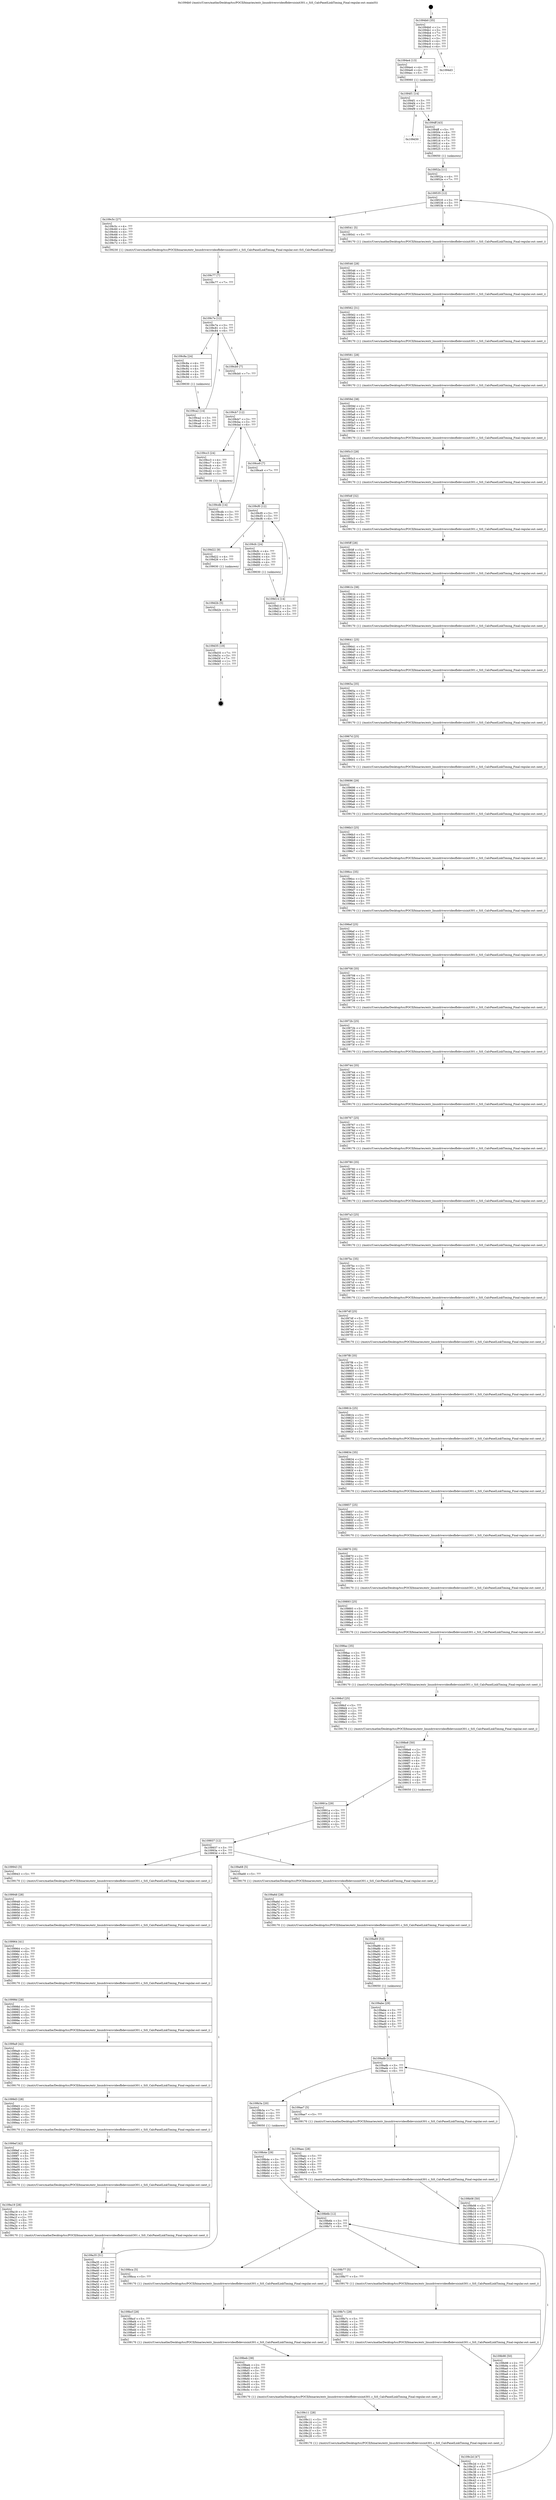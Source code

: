 digraph "0x1094b0" {
  label = "0x1094b0 (/mnt/c/Users/mathe/Desktop/tcc/POCII/binaries/extr_linuxdriversvideofbdevsisinit301.c_SiS_CalcPanelLinkTiming_Final-regular.out::main(0))"
  labelloc = "t"
  node[shape=record]

  Entry [label="",width=0.3,height=0.3,shape=circle,fillcolor=black,style=filled]
  "0x1094b0" [label="{
     0x1094b0 [35]\l
     | [instrs]\l
     &nbsp;&nbsp;0x1094b0 \<+1\>: ???\l
     &nbsp;&nbsp;0x1094b1 \<+3\>: ???\l
     &nbsp;&nbsp;0x1094b4 \<+7\>: ???\l
     &nbsp;&nbsp;0x1094bb \<+7\>: ???\l
     &nbsp;&nbsp;0x1094c2 \<+3\>: ???\l
     &nbsp;&nbsp;0x1094c5 \<+4\>: ???\l
     &nbsp;&nbsp;0x1094c9 \<+4\>: ???\l
     &nbsp;&nbsp;0x1094cd \<+6\>: ???\l
  }"]
  "0x1094e4" [label="{
     0x1094e4 [13]\l
     | [instrs]\l
     &nbsp;&nbsp;0x1094e4 \<+4\>: ???\l
     &nbsp;&nbsp;0x1094e8 \<+4\>: ???\l
     &nbsp;&nbsp;0x1094ec \<+5\>: ???\l
     | [calls]\l
     &nbsp;&nbsp;0x109060 \{1\} (unknown)\l
  }"]
  "0x1094d3" [label="{
     0x1094d3\l
  }", style=dashed]
  "0x1094f1" [label="{
     0x1094f1 [14]\l
     | [instrs]\l
     &nbsp;&nbsp;0x1094f1 \<+3\>: ???\l
     &nbsp;&nbsp;0x1094f4 \<+3\>: ???\l
     &nbsp;&nbsp;0x1094f7 \<+2\>: ???\l
     &nbsp;&nbsp;0x1094f9 \<+6\>: ???\l
  }"]
  "0x109d30" [label="{
     0x109d30\l
  }", style=dashed]
  "0x1094ff" [label="{
     0x1094ff [43]\l
     | [instrs]\l
     &nbsp;&nbsp;0x1094ff \<+5\>: ???\l
     &nbsp;&nbsp;0x109504 \<+6\>: ???\l
     &nbsp;&nbsp;0x10950a \<+6\>: ???\l
     &nbsp;&nbsp;0x109510 \<+6\>: ???\l
     &nbsp;&nbsp;0x109516 \<+7\>: ???\l
     &nbsp;&nbsp;0x10951d \<+4\>: ???\l
     &nbsp;&nbsp;0x109521 \<+4\>: ???\l
     &nbsp;&nbsp;0x109525 \<+5\>: ???\l
     | [calls]\l
     &nbsp;&nbsp;0x109050 \{1\} (unknown)\l
  }"]
  Exit [label="",width=0.3,height=0.3,shape=circle,fillcolor=black,style=filled,peripheries=2]
  "0x109535" [label="{
     0x109535 [12]\l
     | [instrs]\l
     &nbsp;&nbsp;0x109535 \<+3\>: ???\l
     &nbsp;&nbsp;0x109538 \<+3\>: ???\l
     &nbsp;&nbsp;0x10953b \<+6\>: ???\l
  }"]
  "0x109c5c" [label="{
     0x109c5c [27]\l
     | [instrs]\l
     &nbsp;&nbsp;0x109c5c \<+4\>: ???\l
     &nbsp;&nbsp;0x109c60 \<+4\>: ???\l
     &nbsp;&nbsp;0x109c64 \<+4\>: ???\l
     &nbsp;&nbsp;0x109c68 \<+3\>: ???\l
     &nbsp;&nbsp;0x109c6b \<+3\>: ???\l
     &nbsp;&nbsp;0x109c6e \<+4\>: ???\l
     &nbsp;&nbsp;0x109c72 \<+5\>: ???\l
     | [calls]\l
     &nbsp;&nbsp;0x109230 \{1\} (/mnt/c/Users/mathe/Desktop/tcc/POCII/binaries/extr_linuxdriversvideofbdevsisinit301.c_SiS_CalcPanelLinkTiming_Final-regular.out::SiS_CalcPanelLinkTiming)\l
  }"]
  "0x109541" [label="{
     0x109541 [5]\l
     | [instrs]\l
     &nbsp;&nbsp;0x109541 \<+5\>: ???\l
     | [calls]\l
     &nbsp;&nbsp;0x109170 \{1\} (/mnt/c/Users/mathe/Desktop/tcc/POCII/binaries/extr_linuxdriversvideofbdevsisinit301.c_SiS_CalcPanelLinkTiming_Final-regular.out::next_i)\l
  }"]
  "0x109546" [label="{
     0x109546 [28]\l
     | [instrs]\l
     &nbsp;&nbsp;0x109546 \<+5\>: ???\l
     &nbsp;&nbsp;0x10954b \<+1\>: ???\l
     &nbsp;&nbsp;0x10954c \<+2\>: ???\l
     &nbsp;&nbsp;0x10954e \<+6\>: ???\l
     &nbsp;&nbsp;0x109554 \<+3\>: ???\l
     &nbsp;&nbsp;0x109557 \<+6\>: ???\l
     &nbsp;&nbsp;0x10955d \<+5\>: ???\l
     | [calls]\l
     &nbsp;&nbsp;0x109170 \{1\} (/mnt/c/Users/mathe/Desktop/tcc/POCII/binaries/extr_linuxdriversvideofbdevsisinit301.c_SiS_CalcPanelLinkTiming_Final-regular.out::next_i)\l
  }"]
  "0x109562" [label="{
     0x109562 [31]\l
     | [instrs]\l
     &nbsp;&nbsp;0x109562 \<+6\>: ???\l
     &nbsp;&nbsp;0x109568 \<+3\>: ???\l
     &nbsp;&nbsp;0x10956b \<+4\>: ???\l
     &nbsp;&nbsp;0x10956f \<+4\>: ???\l
     &nbsp;&nbsp;0x109573 \<+4\>: ???\l
     &nbsp;&nbsp;0x109577 \<+3\>: ???\l
     &nbsp;&nbsp;0x10957a \<+2\>: ???\l
     &nbsp;&nbsp;0x10957c \<+5\>: ???\l
     | [calls]\l
     &nbsp;&nbsp;0x109170 \{1\} (/mnt/c/Users/mathe/Desktop/tcc/POCII/binaries/extr_linuxdriversvideofbdevsisinit301.c_SiS_CalcPanelLinkTiming_Final-regular.out::next_i)\l
  }"]
  "0x109581" [label="{
     0x109581 [28]\l
     | [instrs]\l
     &nbsp;&nbsp;0x109581 \<+5\>: ???\l
     &nbsp;&nbsp;0x109586 \<+1\>: ???\l
     &nbsp;&nbsp;0x109587 \<+2\>: ???\l
     &nbsp;&nbsp;0x109589 \<+6\>: ???\l
     &nbsp;&nbsp;0x10958f \<+3\>: ???\l
     &nbsp;&nbsp;0x109592 \<+6\>: ???\l
     &nbsp;&nbsp;0x109598 \<+5\>: ???\l
     | [calls]\l
     &nbsp;&nbsp;0x109170 \{1\} (/mnt/c/Users/mathe/Desktop/tcc/POCII/binaries/extr_linuxdriversvideofbdevsisinit301.c_SiS_CalcPanelLinkTiming_Final-regular.out::next_i)\l
  }"]
  "0x10959d" [label="{
     0x10959d [38]\l
     | [instrs]\l
     &nbsp;&nbsp;0x10959d \<+2\>: ???\l
     &nbsp;&nbsp;0x10959f \<+6\>: ???\l
     &nbsp;&nbsp;0x1095a5 \<+3\>: ???\l
     &nbsp;&nbsp;0x1095a8 \<+3\>: ???\l
     &nbsp;&nbsp;0x1095ab \<+4\>: ???\l
     &nbsp;&nbsp;0x1095af \<+4\>: ???\l
     &nbsp;&nbsp;0x1095b3 \<+4\>: ???\l
     &nbsp;&nbsp;0x1095b7 \<+3\>: ???\l
     &nbsp;&nbsp;0x1095ba \<+4\>: ???\l
     &nbsp;&nbsp;0x1095be \<+5\>: ???\l
     | [calls]\l
     &nbsp;&nbsp;0x109170 \{1\} (/mnt/c/Users/mathe/Desktop/tcc/POCII/binaries/extr_linuxdriversvideofbdevsisinit301.c_SiS_CalcPanelLinkTiming_Final-regular.out::next_i)\l
  }"]
  "0x1095c3" [label="{
     0x1095c3 [28]\l
     | [instrs]\l
     &nbsp;&nbsp;0x1095c3 \<+5\>: ???\l
     &nbsp;&nbsp;0x1095c8 \<+1\>: ???\l
     &nbsp;&nbsp;0x1095c9 \<+2\>: ???\l
     &nbsp;&nbsp;0x1095cb \<+6\>: ???\l
     &nbsp;&nbsp;0x1095d1 \<+3\>: ???\l
     &nbsp;&nbsp;0x1095d4 \<+6\>: ???\l
     &nbsp;&nbsp;0x1095da \<+5\>: ???\l
     | [calls]\l
     &nbsp;&nbsp;0x109170 \{1\} (/mnt/c/Users/mathe/Desktop/tcc/POCII/binaries/extr_linuxdriversvideofbdevsisinit301.c_SiS_CalcPanelLinkTiming_Final-regular.out::next_i)\l
  }"]
  "0x1095df" [label="{
     0x1095df [32]\l
     | [instrs]\l
     &nbsp;&nbsp;0x1095df \<+6\>: ???\l
     &nbsp;&nbsp;0x1095e5 \<+3\>: ???\l
     &nbsp;&nbsp;0x1095e8 \<+4\>: ???\l
     &nbsp;&nbsp;0x1095ec \<+4\>: ???\l
     &nbsp;&nbsp;0x1095f0 \<+4\>: ???\l
     &nbsp;&nbsp;0x1095f4 \<+3\>: ???\l
     &nbsp;&nbsp;0x1095f7 \<+3\>: ???\l
     &nbsp;&nbsp;0x1095fa \<+5\>: ???\l
     | [calls]\l
     &nbsp;&nbsp;0x109170 \{1\} (/mnt/c/Users/mathe/Desktop/tcc/POCII/binaries/extr_linuxdriversvideofbdevsisinit301.c_SiS_CalcPanelLinkTiming_Final-regular.out::next_i)\l
  }"]
  "0x1095ff" [label="{
     0x1095ff [28]\l
     | [instrs]\l
     &nbsp;&nbsp;0x1095ff \<+5\>: ???\l
     &nbsp;&nbsp;0x109604 \<+1\>: ???\l
     &nbsp;&nbsp;0x109605 \<+2\>: ???\l
     &nbsp;&nbsp;0x109607 \<+6\>: ???\l
     &nbsp;&nbsp;0x10960d \<+3\>: ???\l
     &nbsp;&nbsp;0x109610 \<+6\>: ???\l
     &nbsp;&nbsp;0x109616 \<+5\>: ???\l
     | [calls]\l
     &nbsp;&nbsp;0x109170 \{1\} (/mnt/c/Users/mathe/Desktop/tcc/POCII/binaries/extr_linuxdriversvideofbdevsisinit301.c_SiS_CalcPanelLinkTiming_Final-regular.out::next_i)\l
  }"]
  "0x10961b" [label="{
     0x10961b [38]\l
     | [instrs]\l
     &nbsp;&nbsp;0x10961b \<+2\>: ???\l
     &nbsp;&nbsp;0x10961d \<+6\>: ???\l
     &nbsp;&nbsp;0x109623 \<+3\>: ???\l
     &nbsp;&nbsp;0x109626 \<+3\>: ???\l
     &nbsp;&nbsp;0x109629 \<+4\>: ???\l
     &nbsp;&nbsp;0x10962d \<+4\>: ???\l
     &nbsp;&nbsp;0x109631 \<+4\>: ???\l
     &nbsp;&nbsp;0x109635 \<+3\>: ???\l
     &nbsp;&nbsp;0x109638 \<+4\>: ???\l
     &nbsp;&nbsp;0x10963c \<+5\>: ???\l
     | [calls]\l
     &nbsp;&nbsp;0x109170 \{1\} (/mnt/c/Users/mathe/Desktop/tcc/POCII/binaries/extr_linuxdriversvideofbdevsisinit301.c_SiS_CalcPanelLinkTiming_Final-regular.out::next_i)\l
  }"]
  "0x109641" [label="{
     0x109641 [25]\l
     | [instrs]\l
     &nbsp;&nbsp;0x109641 \<+5\>: ???\l
     &nbsp;&nbsp;0x109646 \<+1\>: ???\l
     &nbsp;&nbsp;0x109647 \<+2\>: ???\l
     &nbsp;&nbsp;0x109649 \<+6\>: ???\l
     &nbsp;&nbsp;0x10964f \<+3\>: ???\l
     &nbsp;&nbsp;0x109652 \<+3\>: ???\l
     &nbsp;&nbsp;0x109655 \<+5\>: ???\l
     | [calls]\l
     &nbsp;&nbsp;0x109170 \{1\} (/mnt/c/Users/mathe/Desktop/tcc/POCII/binaries/extr_linuxdriversvideofbdevsisinit301.c_SiS_CalcPanelLinkTiming_Final-regular.out::next_i)\l
  }"]
  "0x10965a" [label="{
     0x10965a [35]\l
     | [instrs]\l
     &nbsp;&nbsp;0x10965a \<+2\>: ???\l
     &nbsp;&nbsp;0x10965c \<+3\>: ???\l
     &nbsp;&nbsp;0x10965f \<+3\>: ???\l
     &nbsp;&nbsp;0x109662 \<+3\>: ???\l
     &nbsp;&nbsp;0x109665 \<+4\>: ???\l
     &nbsp;&nbsp;0x109669 \<+4\>: ???\l
     &nbsp;&nbsp;0x10966d \<+4\>: ???\l
     &nbsp;&nbsp;0x109671 \<+3\>: ???\l
     &nbsp;&nbsp;0x109674 \<+4\>: ???\l
     &nbsp;&nbsp;0x109678 \<+5\>: ???\l
     | [calls]\l
     &nbsp;&nbsp;0x109170 \{1\} (/mnt/c/Users/mathe/Desktop/tcc/POCII/binaries/extr_linuxdriversvideofbdevsisinit301.c_SiS_CalcPanelLinkTiming_Final-regular.out::next_i)\l
  }"]
  "0x10967d" [label="{
     0x10967d [25]\l
     | [instrs]\l
     &nbsp;&nbsp;0x10967d \<+5\>: ???\l
     &nbsp;&nbsp;0x109682 \<+1\>: ???\l
     &nbsp;&nbsp;0x109683 \<+2\>: ???\l
     &nbsp;&nbsp;0x109685 \<+6\>: ???\l
     &nbsp;&nbsp;0x10968b \<+3\>: ???\l
     &nbsp;&nbsp;0x10968e \<+3\>: ???\l
     &nbsp;&nbsp;0x109691 \<+5\>: ???\l
     | [calls]\l
     &nbsp;&nbsp;0x109170 \{1\} (/mnt/c/Users/mathe/Desktop/tcc/POCII/binaries/extr_linuxdriversvideofbdevsisinit301.c_SiS_CalcPanelLinkTiming_Final-regular.out::next_i)\l
  }"]
  "0x109696" [label="{
     0x109696 [29]\l
     | [instrs]\l
     &nbsp;&nbsp;0x109696 \<+3\>: ???\l
     &nbsp;&nbsp;0x109699 \<+3\>: ???\l
     &nbsp;&nbsp;0x10969c \<+4\>: ???\l
     &nbsp;&nbsp;0x1096a0 \<+4\>: ???\l
     &nbsp;&nbsp;0x1096a4 \<+4\>: ???\l
     &nbsp;&nbsp;0x1096a8 \<+3\>: ???\l
     &nbsp;&nbsp;0x1096ab \<+3\>: ???\l
     &nbsp;&nbsp;0x1096ae \<+5\>: ???\l
     | [calls]\l
     &nbsp;&nbsp;0x109170 \{1\} (/mnt/c/Users/mathe/Desktop/tcc/POCII/binaries/extr_linuxdriversvideofbdevsisinit301.c_SiS_CalcPanelLinkTiming_Final-regular.out::next_i)\l
  }"]
  "0x1096b3" [label="{
     0x1096b3 [25]\l
     | [instrs]\l
     &nbsp;&nbsp;0x1096b3 \<+5\>: ???\l
     &nbsp;&nbsp;0x1096b8 \<+1\>: ???\l
     &nbsp;&nbsp;0x1096b9 \<+2\>: ???\l
     &nbsp;&nbsp;0x1096bb \<+6\>: ???\l
     &nbsp;&nbsp;0x1096c1 \<+3\>: ???\l
     &nbsp;&nbsp;0x1096c4 \<+3\>: ???\l
     &nbsp;&nbsp;0x1096c7 \<+5\>: ???\l
     | [calls]\l
     &nbsp;&nbsp;0x109170 \{1\} (/mnt/c/Users/mathe/Desktop/tcc/POCII/binaries/extr_linuxdriversvideofbdevsisinit301.c_SiS_CalcPanelLinkTiming_Final-regular.out::next_i)\l
  }"]
  "0x1096cc" [label="{
     0x1096cc [35]\l
     | [instrs]\l
     &nbsp;&nbsp;0x1096cc \<+2\>: ???\l
     &nbsp;&nbsp;0x1096ce \<+3\>: ???\l
     &nbsp;&nbsp;0x1096d1 \<+3\>: ???\l
     &nbsp;&nbsp;0x1096d4 \<+3\>: ???\l
     &nbsp;&nbsp;0x1096d7 \<+4\>: ???\l
     &nbsp;&nbsp;0x1096db \<+4\>: ???\l
     &nbsp;&nbsp;0x1096df \<+4\>: ???\l
     &nbsp;&nbsp;0x1096e3 \<+3\>: ???\l
     &nbsp;&nbsp;0x1096e6 \<+4\>: ???\l
     &nbsp;&nbsp;0x1096ea \<+5\>: ???\l
     | [calls]\l
     &nbsp;&nbsp;0x109170 \{1\} (/mnt/c/Users/mathe/Desktop/tcc/POCII/binaries/extr_linuxdriversvideofbdevsisinit301.c_SiS_CalcPanelLinkTiming_Final-regular.out::next_i)\l
  }"]
  "0x1096ef" [label="{
     0x1096ef [25]\l
     | [instrs]\l
     &nbsp;&nbsp;0x1096ef \<+5\>: ???\l
     &nbsp;&nbsp;0x1096f4 \<+1\>: ???\l
     &nbsp;&nbsp;0x1096f5 \<+2\>: ???\l
     &nbsp;&nbsp;0x1096f7 \<+6\>: ???\l
     &nbsp;&nbsp;0x1096fd \<+3\>: ???\l
     &nbsp;&nbsp;0x109700 \<+3\>: ???\l
     &nbsp;&nbsp;0x109703 \<+5\>: ???\l
     | [calls]\l
     &nbsp;&nbsp;0x109170 \{1\} (/mnt/c/Users/mathe/Desktop/tcc/POCII/binaries/extr_linuxdriversvideofbdevsisinit301.c_SiS_CalcPanelLinkTiming_Final-regular.out::next_i)\l
  }"]
  "0x109708" [label="{
     0x109708 [35]\l
     | [instrs]\l
     &nbsp;&nbsp;0x109708 \<+2\>: ???\l
     &nbsp;&nbsp;0x10970a \<+3\>: ???\l
     &nbsp;&nbsp;0x10970d \<+3\>: ???\l
     &nbsp;&nbsp;0x109710 \<+3\>: ???\l
     &nbsp;&nbsp;0x109713 \<+4\>: ???\l
     &nbsp;&nbsp;0x109717 \<+4\>: ???\l
     &nbsp;&nbsp;0x10971b \<+4\>: ???\l
     &nbsp;&nbsp;0x10971f \<+3\>: ???\l
     &nbsp;&nbsp;0x109722 \<+4\>: ???\l
     &nbsp;&nbsp;0x109726 \<+5\>: ???\l
     | [calls]\l
     &nbsp;&nbsp;0x109170 \{1\} (/mnt/c/Users/mathe/Desktop/tcc/POCII/binaries/extr_linuxdriversvideofbdevsisinit301.c_SiS_CalcPanelLinkTiming_Final-regular.out::next_i)\l
  }"]
  "0x10972b" [label="{
     0x10972b [25]\l
     | [instrs]\l
     &nbsp;&nbsp;0x10972b \<+5\>: ???\l
     &nbsp;&nbsp;0x109730 \<+1\>: ???\l
     &nbsp;&nbsp;0x109731 \<+2\>: ???\l
     &nbsp;&nbsp;0x109733 \<+6\>: ???\l
     &nbsp;&nbsp;0x109739 \<+3\>: ???\l
     &nbsp;&nbsp;0x10973c \<+3\>: ???\l
     &nbsp;&nbsp;0x10973f \<+5\>: ???\l
     | [calls]\l
     &nbsp;&nbsp;0x109170 \{1\} (/mnt/c/Users/mathe/Desktop/tcc/POCII/binaries/extr_linuxdriversvideofbdevsisinit301.c_SiS_CalcPanelLinkTiming_Final-regular.out::next_i)\l
  }"]
  "0x109744" [label="{
     0x109744 [35]\l
     | [instrs]\l
     &nbsp;&nbsp;0x109744 \<+2\>: ???\l
     &nbsp;&nbsp;0x109746 \<+3\>: ???\l
     &nbsp;&nbsp;0x109749 \<+3\>: ???\l
     &nbsp;&nbsp;0x10974c \<+3\>: ???\l
     &nbsp;&nbsp;0x10974f \<+4\>: ???\l
     &nbsp;&nbsp;0x109753 \<+4\>: ???\l
     &nbsp;&nbsp;0x109757 \<+4\>: ???\l
     &nbsp;&nbsp;0x10975b \<+3\>: ???\l
     &nbsp;&nbsp;0x10975e \<+4\>: ???\l
     &nbsp;&nbsp;0x109762 \<+5\>: ???\l
     | [calls]\l
     &nbsp;&nbsp;0x109170 \{1\} (/mnt/c/Users/mathe/Desktop/tcc/POCII/binaries/extr_linuxdriversvideofbdevsisinit301.c_SiS_CalcPanelLinkTiming_Final-regular.out::next_i)\l
  }"]
  "0x109767" [label="{
     0x109767 [25]\l
     | [instrs]\l
     &nbsp;&nbsp;0x109767 \<+5\>: ???\l
     &nbsp;&nbsp;0x10976c \<+1\>: ???\l
     &nbsp;&nbsp;0x10976d \<+2\>: ???\l
     &nbsp;&nbsp;0x10976f \<+6\>: ???\l
     &nbsp;&nbsp;0x109775 \<+3\>: ???\l
     &nbsp;&nbsp;0x109778 \<+3\>: ???\l
     &nbsp;&nbsp;0x10977b \<+5\>: ???\l
     | [calls]\l
     &nbsp;&nbsp;0x109170 \{1\} (/mnt/c/Users/mathe/Desktop/tcc/POCII/binaries/extr_linuxdriversvideofbdevsisinit301.c_SiS_CalcPanelLinkTiming_Final-regular.out::next_i)\l
  }"]
  "0x109780" [label="{
     0x109780 [35]\l
     | [instrs]\l
     &nbsp;&nbsp;0x109780 \<+2\>: ???\l
     &nbsp;&nbsp;0x109782 \<+3\>: ???\l
     &nbsp;&nbsp;0x109785 \<+3\>: ???\l
     &nbsp;&nbsp;0x109788 \<+3\>: ???\l
     &nbsp;&nbsp;0x10978b \<+4\>: ???\l
     &nbsp;&nbsp;0x10978f \<+4\>: ???\l
     &nbsp;&nbsp;0x109793 \<+4\>: ???\l
     &nbsp;&nbsp;0x109797 \<+3\>: ???\l
     &nbsp;&nbsp;0x10979a \<+4\>: ???\l
     &nbsp;&nbsp;0x10979e \<+5\>: ???\l
     | [calls]\l
     &nbsp;&nbsp;0x109170 \{1\} (/mnt/c/Users/mathe/Desktop/tcc/POCII/binaries/extr_linuxdriversvideofbdevsisinit301.c_SiS_CalcPanelLinkTiming_Final-regular.out::next_i)\l
  }"]
  "0x1097a3" [label="{
     0x1097a3 [25]\l
     | [instrs]\l
     &nbsp;&nbsp;0x1097a3 \<+5\>: ???\l
     &nbsp;&nbsp;0x1097a8 \<+1\>: ???\l
     &nbsp;&nbsp;0x1097a9 \<+2\>: ???\l
     &nbsp;&nbsp;0x1097ab \<+6\>: ???\l
     &nbsp;&nbsp;0x1097b1 \<+3\>: ???\l
     &nbsp;&nbsp;0x1097b4 \<+3\>: ???\l
     &nbsp;&nbsp;0x1097b7 \<+5\>: ???\l
     | [calls]\l
     &nbsp;&nbsp;0x109170 \{1\} (/mnt/c/Users/mathe/Desktop/tcc/POCII/binaries/extr_linuxdriversvideofbdevsisinit301.c_SiS_CalcPanelLinkTiming_Final-regular.out::next_i)\l
  }"]
  "0x1097bc" [label="{
     0x1097bc [35]\l
     | [instrs]\l
     &nbsp;&nbsp;0x1097bc \<+2\>: ???\l
     &nbsp;&nbsp;0x1097be \<+3\>: ???\l
     &nbsp;&nbsp;0x1097c1 \<+3\>: ???\l
     &nbsp;&nbsp;0x1097c4 \<+3\>: ???\l
     &nbsp;&nbsp;0x1097c7 \<+4\>: ???\l
     &nbsp;&nbsp;0x1097cb \<+4\>: ???\l
     &nbsp;&nbsp;0x1097cf \<+4\>: ???\l
     &nbsp;&nbsp;0x1097d3 \<+3\>: ???\l
     &nbsp;&nbsp;0x1097d6 \<+4\>: ???\l
     &nbsp;&nbsp;0x1097da \<+5\>: ???\l
     | [calls]\l
     &nbsp;&nbsp;0x109170 \{1\} (/mnt/c/Users/mathe/Desktop/tcc/POCII/binaries/extr_linuxdriversvideofbdevsisinit301.c_SiS_CalcPanelLinkTiming_Final-regular.out::next_i)\l
  }"]
  "0x1097df" [label="{
     0x1097df [25]\l
     | [instrs]\l
     &nbsp;&nbsp;0x1097df \<+5\>: ???\l
     &nbsp;&nbsp;0x1097e4 \<+1\>: ???\l
     &nbsp;&nbsp;0x1097e5 \<+2\>: ???\l
     &nbsp;&nbsp;0x1097e7 \<+6\>: ???\l
     &nbsp;&nbsp;0x1097ed \<+3\>: ???\l
     &nbsp;&nbsp;0x1097f0 \<+3\>: ???\l
     &nbsp;&nbsp;0x1097f3 \<+5\>: ???\l
     | [calls]\l
     &nbsp;&nbsp;0x109170 \{1\} (/mnt/c/Users/mathe/Desktop/tcc/POCII/binaries/extr_linuxdriversvideofbdevsisinit301.c_SiS_CalcPanelLinkTiming_Final-regular.out::next_i)\l
  }"]
  "0x1097f8" [label="{
     0x1097f8 [35]\l
     | [instrs]\l
     &nbsp;&nbsp;0x1097f8 \<+2\>: ???\l
     &nbsp;&nbsp;0x1097fa \<+3\>: ???\l
     &nbsp;&nbsp;0x1097fd \<+3\>: ???\l
     &nbsp;&nbsp;0x109800 \<+3\>: ???\l
     &nbsp;&nbsp;0x109803 \<+4\>: ???\l
     &nbsp;&nbsp;0x109807 \<+4\>: ???\l
     &nbsp;&nbsp;0x10980b \<+4\>: ???\l
     &nbsp;&nbsp;0x10980f \<+3\>: ???\l
     &nbsp;&nbsp;0x109812 \<+4\>: ???\l
     &nbsp;&nbsp;0x109816 \<+5\>: ???\l
     | [calls]\l
     &nbsp;&nbsp;0x109170 \{1\} (/mnt/c/Users/mathe/Desktop/tcc/POCII/binaries/extr_linuxdriversvideofbdevsisinit301.c_SiS_CalcPanelLinkTiming_Final-regular.out::next_i)\l
  }"]
  "0x10981b" [label="{
     0x10981b [25]\l
     | [instrs]\l
     &nbsp;&nbsp;0x10981b \<+5\>: ???\l
     &nbsp;&nbsp;0x109820 \<+1\>: ???\l
     &nbsp;&nbsp;0x109821 \<+2\>: ???\l
     &nbsp;&nbsp;0x109823 \<+6\>: ???\l
     &nbsp;&nbsp;0x109829 \<+3\>: ???\l
     &nbsp;&nbsp;0x10982c \<+3\>: ???\l
     &nbsp;&nbsp;0x10982f \<+5\>: ???\l
     | [calls]\l
     &nbsp;&nbsp;0x109170 \{1\} (/mnt/c/Users/mathe/Desktop/tcc/POCII/binaries/extr_linuxdriversvideofbdevsisinit301.c_SiS_CalcPanelLinkTiming_Final-regular.out::next_i)\l
  }"]
  "0x109834" [label="{
     0x109834 [35]\l
     | [instrs]\l
     &nbsp;&nbsp;0x109834 \<+2\>: ???\l
     &nbsp;&nbsp;0x109836 \<+3\>: ???\l
     &nbsp;&nbsp;0x109839 \<+3\>: ???\l
     &nbsp;&nbsp;0x10983c \<+3\>: ???\l
     &nbsp;&nbsp;0x10983f \<+4\>: ???\l
     &nbsp;&nbsp;0x109843 \<+4\>: ???\l
     &nbsp;&nbsp;0x109847 \<+4\>: ???\l
     &nbsp;&nbsp;0x10984b \<+3\>: ???\l
     &nbsp;&nbsp;0x10984e \<+4\>: ???\l
     &nbsp;&nbsp;0x109852 \<+5\>: ???\l
     | [calls]\l
     &nbsp;&nbsp;0x109170 \{1\} (/mnt/c/Users/mathe/Desktop/tcc/POCII/binaries/extr_linuxdriversvideofbdevsisinit301.c_SiS_CalcPanelLinkTiming_Final-regular.out::next_i)\l
  }"]
  "0x109857" [label="{
     0x109857 [25]\l
     | [instrs]\l
     &nbsp;&nbsp;0x109857 \<+5\>: ???\l
     &nbsp;&nbsp;0x10985c \<+1\>: ???\l
     &nbsp;&nbsp;0x10985d \<+2\>: ???\l
     &nbsp;&nbsp;0x10985f \<+6\>: ???\l
     &nbsp;&nbsp;0x109865 \<+3\>: ???\l
     &nbsp;&nbsp;0x109868 \<+3\>: ???\l
     &nbsp;&nbsp;0x10986b \<+5\>: ???\l
     | [calls]\l
     &nbsp;&nbsp;0x109170 \{1\} (/mnt/c/Users/mathe/Desktop/tcc/POCII/binaries/extr_linuxdriversvideofbdevsisinit301.c_SiS_CalcPanelLinkTiming_Final-regular.out::next_i)\l
  }"]
  "0x109870" [label="{
     0x109870 [35]\l
     | [instrs]\l
     &nbsp;&nbsp;0x109870 \<+2\>: ???\l
     &nbsp;&nbsp;0x109872 \<+3\>: ???\l
     &nbsp;&nbsp;0x109875 \<+3\>: ???\l
     &nbsp;&nbsp;0x109878 \<+3\>: ???\l
     &nbsp;&nbsp;0x10987b \<+4\>: ???\l
     &nbsp;&nbsp;0x10987f \<+4\>: ???\l
     &nbsp;&nbsp;0x109883 \<+4\>: ???\l
     &nbsp;&nbsp;0x109887 \<+3\>: ???\l
     &nbsp;&nbsp;0x10988a \<+4\>: ???\l
     &nbsp;&nbsp;0x10988e \<+5\>: ???\l
     | [calls]\l
     &nbsp;&nbsp;0x109170 \{1\} (/mnt/c/Users/mathe/Desktop/tcc/POCII/binaries/extr_linuxdriversvideofbdevsisinit301.c_SiS_CalcPanelLinkTiming_Final-regular.out::next_i)\l
  }"]
  "0x109893" [label="{
     0x109893 [25]\l
     | [instrs]\l
     &nbsp;&nbsp;0x109893 \<+5\>: ???\l
     &nbsp;&nbsp;0x109898 \<+1\>: ???\l
     &nbsp;&nbsp;0x109899 \<+2\>: ???\l
     &nbsp;&nbsp;0x10989b \<+6\>: ???\l
     &nbsp;&nbsp;0x1098a1 \<+3\>: ???\l
     &nbsp;&nbsp;0x1098a4 \<+3\>: ???\l
     &nbsp;&nbsp;0x1098a7 \<+5\>: ???\l
     | [calls]\l
     &nbsp;&nbsp;0x109170 \{1\} (/mnt/c/Users/mathe/Desktop/tcc/POCII/binaries/extr_linuxdriversvideofbdevsisinit301.c_SiS_CalcPanelLinkTiming_Final-regular.out::next_i)\l
  }"]
  "0x1098ac" [label="{
     0x1098ac [35]\l
     | [instrs]\l
     &nbsp;&nbsp;0x1098ac \<+2\>: ???\l
     &nbsp;&nbsp;0x1098ae \<+3\>: ???\l
     &nbsp;&nbsp;0x1098b1 \<+3\>: ???\l
     &nbsp;&nbsp;0x1098b4 \<+3\>: ???\l
     &nbsp;&nbsp;0x1098b7 \<+4\>: ???\l
     &nbsp;&nbsp;0x1098bb \<+4\>: ???\l
     &nbsp;&nbsp;0x1098bf \<+4\>: ???\l
     &nbsp;&nbsp;0x1098c3 \<+3\>: ???\l
     &nbsp;&nbsp;0x1098c6 \<+4\>: ???\l
     &nbsp;&nbsp;0x1098ca \<+5\>: ???\l
     | [calls]\l
     &nbsp;&nbsp;0x109170 \{1\} (/mnt/c/Users/mathe/Desktop/tcc/POCII/binaries/extr_linuxdriversvideofbdevsisinit301.c_SiS_CalcPanelLinkTiming_Final-regular.out::next_i)\l
  }"]
  "0x1098cf" [label="{
     0x1098cf [25]\l
     | [instrs]\l
     &nbsp;&nbsp;0x1098cf \<+5\>: ???\l
     &nbsp;&nbsp;0x1098d4 \<+1\>: ???\l
     &nbsp;&nbsp;0x1098d5 \<+2\>: ???\l
     &nbsp;&nbsp;0x1098d7 \<+6\>: ???\l
     &nbsp;&nbsp;0x1098dd \<+3\>: ???\l
     &nbsp;&nbsp;0x1098e0 \<+3\>: ???\l
     &nbsp;&nbsp;0x1098e3 \<+5\>: ???\l
     | [calls]\l
     &nbsp;&nbsp;0x109170 \{1\} (/mnt/c/Users/mathe/Desktop/tcc/POCII/binaries/extr_linuxdriversvideofbdevsisinit301.c_SiS_CalcPanelLinkTiming_Final-regular.out::next_i)\l
  }"]
  "0x1098e8" [label="{
     0x1098e8 [50]\l
     | [instrs]\l
     &nbsp;&nbsp;0x1098e8 \<+2\>: ???\l
     &nbsp;&nbsp;0x1098ea \<+3\>: ???\l
     &nbsp;&nbsp;0x1098ed \<+3\>: ???\l
     &nbsp;&nbsp;0x1098f0 \<+3\>: ???\l
     &nbsp;&nbsp;0x1098f3 \<+4\>: ???\l
     &nbsp;&nbsp;0x1098f7 \<+4\>: ???\l
     &nbsp;&nbsp;0x1098fb \<+4\>: ???\l
     &nbsp;&nbsp;0x1098ff \<+3\>: ???\l
     &nbsp;&nbsp;0x109902 \<+4\>: ???\l
     &nbsp;&nbsp;0x109906 \<+7\>: ???\l
     &nbsp;&nbsp;0x10990d \<+4\>: ???\l
     &nbsp;&nbsp;0x109911 \<+4\>: ???\l
     &nbsp;&nbsp;0x109915 \<+5\>: ???\l
     | [calls]\l
     &nbsp;&nbsp;0x109050 \{1\} (unknown)\l
  }"]
  "0x109937" [label="{
     0x109937 [12]\l
     | [instrs]\l
     &nbsp;&nbsp;0x109937 \<+3\>: ???\l
     &nbsp;&nbsp;0x10993a \<+3\>: ???\l
     &nbsp;&nbsp;0x10993d \<+6\>: ???\l
  }"]
  "0x109a68" [label="{
     0x109a68 [5]\l
     | [instrs]\l
     &nbsp;&nbsp;0x109a68 \<+5\>: ???\l
     | [calls]\l
     &nbsp;&nbsp;0x109170 \{1\} (/mnt/c/Users/mathe/Desktop/tcc/POCII/binaries/extr_linuxdriversvideofbdevsisinit301.c_SiS_CalcPanelLinkTiming_Final-regular.out::next_i)\l
  }"]
  "0x109943" [label="{
     0x109943 [5]\l
     | [instrs]\l
     &nbsp;&nbsp;0x109943 \<+5\>: ???\l
     | [calls]\l
     &nbsp;&nbsp;0x109170 \{1\} (/mnt/c/Users/mathe/Desktop/tcc/POCII/binaries/extr_linuxdriversvideofbdevsisinit301.c_SiS_CalcPanelLinkTiming_Final-regular.out::next_i)\l
  }"]
  "0x109948" [label="{
     0x109948 [28]\l
     | [instrs]\l
     &nbsp;&nbsp;0x109948 \<+5\>: ???\l
     &nbsp;&nbsp;0x10994d \<+1\>: ???\l
     &nbsp;&nbsp;0x10994e \<+2\>: ???\l
     &nbsp;&nbsp;0x109950 \<+6\>: ???\l
     &nbsp;&nbsp;0x109956 \<+3\>: ???\l
     &nbsp;&nbsp;0x109959 \<+6\>: ???\l
     &nbsp;&nbsp;0x10995f \<+5\>: ???\l
     | [calls]\l
     &nbsp;&nbsp;0x109170 \{1\} (/mnt/c/Users/mathe/Desktop/tcc/POCII/binaries/extr_linuxdriversvideofbdevsisinit301.c_SiS_CalcPanelLinkTiming_Final-regular.out::next_i)\l
  }"]
  "0x109964" [label="{
     0x109964 [41]\l
     | [instrs]\l
     &nbsp;&nbsp;0x109964 \<+2\>: ???\l
     &nbsp;&nbsp;0x109966 \<+6\>: ???\l
     &nbsp;&nbsp;0x10996c \<+3\>: ???\l
     &nbsp;&nbsp;0x10996f \<+3\>: ???\l
     &nbsp;&nbsp;0x109972 \<+4\>: ???\l
     &nbsp;&nbsp;0x109976 \<+4\>: ???\l
     &nbsp;&nbsp;0x10997a \<+4\>: ???\l
     &nbsp;&nbsp;0x10997e \<+3\>: ???\l
     &nbsp;&nbsp;0x109981 \<+4\>: ???\l
     &nbsp;&nbsp;0x109985 \<+3\>: ???\l
     &nbsp;&nbsp;0x109988 \<+5\>: ???\l
     | [calls]\l
     &nbsp;&nbsp;0x109170 \{1\} (/mnt/c/Users/mathe/Desktop/tcc/POCII/binaries/extr_linuxdriversvideofbdevsisinit301.c_SiS_CalcPanelLinkTiming_Final-regular.out::next_i)\l
  }"]
  "0x10998d" [label="{
     0x10998d [28]\l
     | [instrs]\l
     &nbsp;&nbsp;0x10998d \<+5\>: ???\l
     &nbsp;&nbsp;0x109992 \<+1\>: ???\l
     &nbsp;&nbsp;0x109993 \<+2\>: ???\l
     &nbsp;&nbsp;0x109995 \<+6\>: ???\l
     &nbsp;&nbsp;0x10999b \<+3\>: ???\l
     &nbsp;&nbsp;0x10999e \<+6\>: ???\l
     &nbsp;&nbsp;0x1099a4 \<+5\>: ???\l
     | [calls]\l
     &nbsp;&nbsp;0x109170 \{1\} (/mnt/c/Users/mathe/Desktop/tcc/POCII/binaries/extr_linuxdriversvideofbdevsisinit301.c_SiS_CalcPanelLinkTiming_Final-regular.out::next_i)\l
  }"]
  "0x1099a9" [label="{
     0x1099a9 [42]\l
     | [instrs]\l
     &nbsp;&nbsp;0x1099a9 \<+2\>: ???\l
     &nbsp;&nbsp;0x1099ab \<+6\>: ???\l
     &nbsp;&nbsp;0x1099b1 \<+3\>: ???\l
     &nbsp;&nbsp;0x1099b4 \<+3\>: ???\l
     &nbsp;&nbsp;0x1099b7 \<+4\>: ???\l
     &nbsp;&nbsp;0x1099bb \<+4\>: ???\l
     &nbsp;&nbsp;0x1099bf \<+4\>: ???\l
     &nbsp;&nbsp;0x1099c3 \<+3\>: ???\l
     &nbsp;&nbsp;0x1099c6 \<+4\>: ???\l
     &nbsp;&nbsp;0x1099ca \<+4\>: ???\l
     &nbsp;&nbsp;0x1099ce \<+5\>: ???\l
     | [calls]\l
     &nbsp;&nbsp;0x109170 \{1\} (/mnt/c/Users/mathe/Desktop/tcc/POCII/binaries/extr_linuxdriversvideofbdevsisinit301.c_SiS_CalcPanelLinkTiming_Final-regular.out::next_i)\l
  }"]
  "0x1099d3" [label="{
     0x1099d3 [28]\l
     | [instrs]\l
     &nbsp;&nbsp;0x1099d3 \<+5\>: ???\l
     &nbsp;&nbsp;0x1099d8 \<+1\>: ???\l
     &nbsp;&nbsp;0x1099d9 \<+2\>: ???\l
     &nbsp;&nbsp;0x1099db \<+6\>: ???\l
     &nbsp;&nbsp;0x1099e1 \<+3\>: ???\l
     &nbsp;&nbsp;0x1099e4 \<+6\>: ???\l
     &nbsp;&nbsp;0x1099ea \<+5\>: ???\l
     | [calls]\l
     &nbsp;&nbsp;0x109170 \{1\} (/mnt/c/Users/mathe/Desktop/tcc/POCII/binaries/extr_linuxdriversvideofbdevsisinit301.c_SiS_CalcPanelLinkTiming_Final-regular.out::next_i)\l
  }"]
  "0x1099ef" [label="{
     0x1099ef [42]\l
     | [instrs]\l
     &nbsp;&nbsp;0x1099ef \<+2\>: ???\l
     &nbsp;&nbsp;0x1099f1 \<+6\>: ???\l
     &nbsp;&nbsp;0x1099f7 \<+3\>: ???\l
     &nbsp;&nbsp;0x1099fa \<+3\>: ???\l
     &nbsp;&nbsp;0x1099fd \<+4\>: ???\l
     &nbsp;&nbsp;0x109a01 \<+4\>: ???\l
     &nbsp;&nbsp;0x109a05 \<+4\>: ???\l
     &nbsp;&nbsp;0x109a09 \<+3\>: ???\l
     &nbsp;&nbsp;0x109a0c \<+4\>: ???\l
     &nbsp;&nbsp;0x109a10 \<+4\>: ???\l
     &nbsp;&nbsp;0x109a14 \<+5\>: ???\l
     | [calls]\l
     &nbsp;&nbsp;0x109170 \{1\} (/mnt/c/Users/mathe/Desktop/tcc/POCII/binaries/extr_linuxdriversvideofbdevsisinit301.c_SiS_CalcPanelLinkTiming_Final-regular.out::next_i)\l
  }"]
  "0x109a19" [label="{
     0x109a19 [28]\l
     | [instrs]\l
     &nbsp;&nbsp;0x109a19 \<+5\>: ???\l
     &nbsp;&nbsp;0x109a1e \<+1\>: ???\l
     &nbsp;&nbsp;0x109a1f \<+2\>: ???\l
     &nbsp;&nbsp;0x109a21 \<+6\>: ???\l
     &nbsp;&nbsp;0x109a27 \<+3\>: ???\l
     &nbsp;&nbsp;0x109a2a \<+6\>: ???\l
     &nbsp;&nbsp;0x109a30 \<+5\>: ???\l
     | [calls]\l
     &nbsp;&nbsp;0x109170 \{1\} (/mnt/c/Users/mathe/Desktop/tcc/POCII/binaries/extr_linuxdriversvideofbdevsisinit301.c_SiS_CalcPanelLinkTiming_Final-regular.out::next_i)\l
  }"]
  "0x109a35" [label="{
     0x109a35 [51]\l
     | [instrs]\l
     &nbsp;&nbsp;0x109a35 \<+2\>: ???\l
     &nbsp;&nbsp;0x109a37 \<+6\>: ???\l
     &nbsp;&nbsp;0x109a3d \<+3\>: ???\l
     &nbsp;&nbsp;0x109a40 \<+3\>: ???\l
     &nbsp;&nbsp;0x109a43 \<+4\>: ???\l
     &nbsp;&nbsp;0x109a47 \<+4\>: ???\l
     &nbsp;&nbsp;0x109a4b \<+4\>: ???\l
     &nbsp;&nbsp;0x109a4f \<+3\>: ???\l
     &nbsp;&nbsp;0x109a52 \<+4\>: ???\l
     &nbsp;&nbsp;0x109a56 \<+4\>: ???\l
     &nbsp;&nbsp;0x109a5a \<+3\>: ???\l
     &nbsp;&nbsp;0x109a5d \<+3\>: ???\l
     &nbsp;&nbsp;0x109a60 \<+3\>: ???\l
     &nbsp;&nbsp;0x109a63 \<+5\>: ???\l
  }"]
  "0x10991a" [label="{
     0x10991a [29]\l
     | [instrs]\l
     &nbsp;&nbsp;0x10991a \<+3\>: ???\l
     &nbsp;&nbsp;0x10991d \<+4\>: ???\l
     &nbsp;&nbsp;0x109921 \<+4\>: ???\l
     &nbsp;&nbsp;0x109925 \<+4\>: ???\l
     &nbsp;&nbsp;0x109929 \<+3\>: ???\l
     &nbsp;&nbsp;0x10992c \<+4\>: ???\l
     &nbsp;&nbsp;0x109930 \<+7\>: ???\l
  }"]
  "0x109a6d" [label="{
     0x109a6d [28]\l
     | [instrs]\l
     &nbsp;&nbsp;0x109a6d \<+5\>: ???\l
     &nbsp;&nbsp;0x109a72 \<+1\>: ???\l
     &nbsp;&nbsp;0x109a73 \<+2\>: ???\l
     &nbsp;&nbsp;0x109a75 \<+6\>: ???\l
     &nbsp;&nbsp;0x109a7b \<+3\>: ???\l
     &nbsp;&nbsp;0x109a7e \<+6\>: ???\l
     &nbsp;&nbsp;0x109a84 \<+5\>: ???\l
     | [calls]\l
     &nbsp;&nbsp;0x109170 \{1\} (/mnt/c/Users/mathe/Desktop/tcc/POCII/binaries/extr_linuxdriversvideofbdevsisinit301.c_SiS_CalcPanelLinkTiming_Final-regular.out::next_i)\l
  }"]
  "0x109a89" [label="{
     0x109a89 [53]\l
     | [instrs]\l
     &nbsp;&nbsp;0x109a89 \<+2\>: ???\l
     &nbsp;&nbsp;0x109a8b \<+6\>: ???\l
     &nbsp;&nbsp;0x109a91 \<+3\>: ???\l
     &nbsp;&nbsp;0x109a94 \<+3\>: ???\l
     &nbsp;&nbsp;0x109a97 \<+4\>: ???\l
     &nbsp;&nbsp;0x109a9b \<+4\>: ???\l
     &nbsp;&nbsp;0x109a9f \<+4\>: ???\l
     &nbsp;&nbsp;0x109aa3 \<+3\>: ???\l
     &nbsp;&nbsp;0x109aa6 \<+4\>: ???\l
     &nbsp;&nbsp;0x109aaa \<+7\>: ???\l
     &nbsp;&nbsp;0x109ab1 \<+4\>: ???\l
     &nbsp;&nbsp;0x109ab5 \<+4\>: ???\l
     &nbsp;&nbsp;0x109ab9 \<+5\>: ???\l
     | [calls]\l
     &nbsp;&nbsp;0x109050 \{1\} (unknown)\l
  }"]
  "0x109adb" [label="{
     0x109adb [12]\l
     | [instrs]\l
     &nbsp;&nbsp;0x109adb \<+3\>: ???\l
     &nbsp;&nbsp;0x109ade \<+3\>: ???\l
     &nbsp;&nbsp;0x109ae1 \<+6\>: ???\l
  }"]
  "0x109b3a" [label="{
     0x109b3a [20]\l
     | [instrs]\l
     &nbsp;&nbsp;0x109b3a \<+7\>: ???\l
     &nbsp;&nbsp;0x109b41 \<+4\>: ???\l
     &nbsp;&nbsp;0x109b45 \<+4\>: ???\l
     &nbsp;&nbsp;0x109b49 \<+5\>: ???\l
     | [calls]\l
     &nbsp;&nbsp;0x109050 \{1\} (unknown)\l
  }"]
  "0x109ae7" [label="{
     0x109ae7 [5]\l
     | [instrs]\l
     &nbsp;&nbsp;0x109ae7 \<+5\>: ???\l
     | [calls]\l
     &nbsp;&nbsp;0x109170 \{1\} (/mnt/c/Users/mathe/Desktop/tcc/POCII/binaries/extr_linuxdriversvideofbdevsisinit301.c_SiS_CalcPanelLinkTiming_Final-regular.out::next_i)\l
  }"]
  "0x109aec" [label="{
     0x109aec [28]\l
     | [instrs]\l
     &nbsp;&nbsp;0x109aec \<+5\>: ???\l
     &nbsp;&nbsp;0x109af1 \<+1\>: ???\l
     &nbsp;&nbsp;0x109af2 \<+2\>: ???\l
     &nbsp;&nbsp;0x109af4 \<+6\>: ???\l
     &nbsp;&nbsp;0x109afa \<+3\>: ???\l
     &nbsp;&nbsp;0x109afd \<+6\>: ???\l
     &nbsp;&nbsp;0x109b03 \<+5\>: ???\l
     | [calls]\l
     &nbsp;&nbsp;0x109170 \{1\} (/mnt/c/Users/mathe/Desktop/tcc/POCII/binaries/extr_linuxdriversvideofbdevsisinit301.c_SiS_CalcPanelLinkTiming_Final-regular.out::next_i)\l
  }"]
  "0x109b08" [label="{
     0x109b08 [50]\l
     | [instrs]\l
     &nbsp;&nbsp;0x109b08 \<+2\>: ???\l
     &nbsp;&nbsp;0x109b0a \<+6\>: ???\l
     &nbsp;&nbsp;0x109b10 \<+3\>: ???\l
     &nbsp;&nbsp;0x109b13 \<+3\>: ???\l
     &nbsp;&nbsp;0x109b16 \<+4\>: ???\l
     &nbsp;&nbsp;0x109b1a \<+4\>: ???\l
     &nbsp;&nbsp;0x109b1e \<+4\>: ???\l
     &nbsp;&nbsp;0x109b22 \<+3\>: ???\l
     &nbsp;&nbsp;0x109b25 \<+4\>: ???\l
     &nbsp;&nbsp;0x109b29 \<+3\>: ???\l
     &nbsp;&nbsp;0x109b2c \<+3\>: ???\l
     &nbsp;&nbsp;0x109b2f \<+3\>: ???\l
     &nbsp;&nbsp;0x109b32 \<+3\>: ???\l
     &nbsp;&nbsp;0x109b35 \<+5\>: ???\l
  }"]
  "0x109abe" [label="{
     0x109abe [29]\l
     | [instrs]\l
     &nbsp;&nbsp;0x109abe \<+3\>: ???\l
     &nbsp;&nbsp;0x109ac1 \<+4\>: ???\l
     &nbsp;&nbsp;0x109ac5 \<+4\>: ???\l
     &nbsp;&nbsp;0x109ac9 \<+4\>: ???\l
     &nbsp;&nbsp;0x109acd \<+3\>: ???\l
     &nbsp;&nbsp;0x109ad0 \<+4\>: ???\l
     &nbsp;&nbsp;0x109ad4 \<+7\>: ???\l
  }"]
  "0x109b6b" [label="{
     0x109b6b [12]\l
     | [instrs]\l
     &nbsp;&nbsp;0x109b6b \<+3\>: ???\l
     &nbsp;&nbsp;0x109b6e \<+3\>: ???\l
     &nbsp;&nbsp;0x109b71 \<+6\>: ???\l
  }"]
  "0x109bca" [label="{
     0x109bca [5]\l
     | [instrs]\l
     &nbsp;&nbsp;0x109bca \<+5\>: ???\l
     | [calls]\l
     &nbsp;&nbsp;0x109170 \{1\} (/mnt/c/Users/mathe/Desktop/tcc/POCII/binaries/extr_linuxdriversvideofbdevsisinit301.c_SiS_CalcPanelLinkTiming_Final-regular.out::next_i)\l
  }"]
  "0x109b77" [label="{
     0x109b77 [5]\l
     | [instrs]\l
     &nbsp;&nbsp;0x109b77 \<+5\>: ???\l
     | [calls]\l
     &nbsp;&nbsp;0x109170 \{1\} (/mnt/c/Users/mathe/Desktop/tcc/POCII/binaries/extr_linuxdriversvideofbdevsisinit301.c_SiS_CalcPanelLinkTiming_Final-regular.out::next_i)\l
  }"]
  "0x109b7c" [label="{
     0x109b7c [28]\l
     | [instrs]\l
     &nbsp;&nbsp;0x109b7c \<+5\>: ???\l
     &nbsp;&nbsp;0x109b81 \<+1\>: ???\l
     &nbsp;&nbsp;0x109b82 \<+2\>: ???\l
     &nbsp;&nbsp;0x109b84 \<+6\>: ???\l
     &nbsp;&nbsp;0x109b8a \<+3\>: ???\l
     &nbsp;&nbsp;0x109b8d \<+6\>: ???\l
     &nbsp;&nbsp;0x109b93 \<+5\>: ???\l
     | [calls]\l
     &nbsp;&nbsp;0x109170 \{1\} (/mnt/c/Users/mathe/Desktop/tcc/POCII/binaries/extr_linuxdriversvideofbdevsisinit301.c_SiS_CalcPanelLinkTiming_Final-regular.out::next_i)\l
  }"]
  "0x109b98" [label="{
     0x109b98 [50]\l
     | [instrs]\l
     &nbsp;&nbsp;0x109b98 \<+2\>: ???\l
     &nbsp;&nbsp;0x109b9a \<+6\>: ???\l
     &nbsp;&nbsp;0x109ba0 \<+3\>: ???\l
     &nbsp;&nbsp;0x109ba3 \<+3\>: ???\l
     &nbsp;&nbsp;0x109ba6 \<+4\>: ???\l
     &nbsp;&nbsp;0x109baa \<+4\>: ???\l
     &nbsp;&nbsp;0x109bae \<+4\>: ???\l
     &nbsp;&nbsp;0x109bb2 \<+3\>: ???\l
     &nbsp;&nbsp;0x109bb5 \<+4\>: ???\l
     &nbsp;&nbsp;0x109bb9 \<+3\>: ???\l
     &nbsp;&nbsp;0x109bbc \<+3\>: ???\l
     &nbsp;&nbsp;0x109bbf \<+3\>: ???\l
     &nbsp;&nbsp;0x109bc2 \<+3\>: ???\l
     &nbsp;&nbsp;0x109bc5 \<+5\>: ???\l
  }"]
  "0x109b4e" [label="{
     0x109b4e [29]\l
     | [instrs]\l
     &nbsp;&nbsp;0x109b4e \<+3\>: ???\l
     &nbsp;&nbsp;0x109b51 \<+4\>: ???\l
     &nbsp;&nbsp;0x109b55 \<+4\>: ???\l
     &nbsp;&nbsp;0x109b59 \<+4\>: ???\l
     &nbsp;&nbsp;0x109b5d \<+3\>: ???\l
     &nbsp;&nbsp;0x109b60 \<+4\>: ???\l
     &nbsp;&nbsp;0x109b64 \<+7\>: ???\l
  }"]
  "0x109bcf" [label="{
     0x109bcf [28]\l
     | [instrs]\l
     &nbsp;&nbsp;0x109bcf \<+5\>: ???\l
     &nbsp;&nbsp;0x109bd4 \<+1\>: ???\l
     &nbsp;&nbsp;0x109bd5 \<+2\>: ???\l
     &nbsp;&nbsp;0x109bd7 \<+6\>: ???\l
     &nbsp;&nbsp;0x109bdd \<+3\>: ???\l
     &nbsp;&nbsp;0x109be0 \<+6\>: ???\l
     &nbsp;&nbsp;0x109be6 \<+5\>: ???\l
     | [calls]\l
     &nbsp;&nbsp;0x109170 \{1\} (/mnt/c/Users/mathe/Desktop/tcc/POCII/binaries/extr_linuxdriversvideofbdevsisinit301.c_SiS_CalcPanelLinkTiming_Final-regular.out::next_i)\l
  }"]
  "0x109beb" [label="{
     0x109beb [38]\l
     | [instrs]\l
     &nbsp;&nbsp;0x109beb \<+2\>: ???\l
     &nbsp;&nbsp;0x109bed \<+6\>: ???\l
     &nbsp;&nbsp;0x109bf3 \<+3\>: ???\l
     &nbsp;&nbsp;0x109bf6 \<+3\>: ???\l
     &nbsp;&nbsp;0x109bf9 \<+4\>: ???\l
     &nbsp;&nbsp;0x109bfd \<+4\>: ???\l
     &nbsp;&nbsp;0x109c01 \<+4\>: ???\l
     &nbsp;&nbsp;0x109c05 \<+3\>: ???\l
     &nbsp;&nbsp;0x109c08 \<+4\>: ???\l
     &nbsp;&nbsp;0x109c0c \<+5\>: ???\l
     | [calls]\l
     &nbsp;&nbsp;0x109170 \{1\} (/mnt/c/Users/mathe/Desktop/tcc/POCII/binaries/extr_linuxdriversvideofbdevsisinit301.c_SiS_CalcPanelLinkTiming_Final-regular.out::next_i)\l
  }"]
  "0x109c11" [label="{
     0x109c11 [28]\l
     | [instrs]\l
     &nbsp;&nbsp;0x109c11 \<+5\>: ???\l
     &nbsp;&nbsp;0x109c16 \<+1\>: ???\l
     &nbsp;&nbsp;0x109c17 \<+2\>: ???\l
     &nbsp;&nbsp;0x109c19 \<+6\>: ???\l
     &nbsp;&nbsp;0x109c1f \<+3\>: ???\l
     &nbsp;&nbsp;0x109c22 \<+6\>: ???\l
     &nbsp;&nbsp;0x109c28 \<+5\>: ???\l
     | [calls]\l
     &nbsp;&nbsp;0x109170 \{1\} (/mnt/c/Users/mathe/Desktop/tcc/POCII/binaries/extr_linuxdriversvideofbdevsisinit301.c_SiS_CalcPanelLinkTiming_Final-regular.out::next_i)\l
  }"]
  "0x109c2d" [label="{
     0x109c2d [47]\l
     | [instrs]\l
     &nbsp;&nbsp;0x109c2d \<+2\>: ???\l
     &nbsp;&nbsp;0x109c2f \<+6\>: ???\l
     &nbsp;&nbsp;0x109c35 \<+3\>: ???\l
     &nbsp;&nbsp;0x109c38 \<+3\>: ???\l
     &nbsp;&nbsp;0x109c3b \<+4\>: ???\l
     &nbsp;&nbsp;0x109c3f \<+4\>: ???\l
     &nbsp;&nbsp;0x109c43 \<+4\>: ???\l
     &nbsp;&nbsp;0x109c47 \<+3\>: ???\l
     &nbsp;&nbsp;0x109c4a \<+4\>: ???\l
     &nbsp;&nbsp;0x109c4e \<+3\>: ???\l
     &nbsp;&nbsp;0x109c51 \<+3\>: ???\l
     &nbsp;&nbsp;0x109c54 \<+3\>: ???\l
     &nbsp;&nbsp;0x109c57 \<+5\>: ???\l
  }"]
  "0x10952a" [label="{
     0x10952a [11]\l
     | [instrs]\l
     &nbsp;&nbsp;0x10952a \<+4\>: ???\l
     &nbsp;&nbsp;0x10952e \<+7\>: ???\l
  }"]
  "0x109c7e" [label="{
     0x109c7e [12]\l
     | [instrs]\l
     &nbsp;&nbsp;0x109c7e \<+3\>: ???\l
     &nbsp;&nbsp;0x109c81 \<+3\>: ???\l
     &nbsp;&nbsp;0x109c84 \<+6\>: ???\l
  }"]
  "0x109cb7" [label="{
     0x109cb7 [12]\l
     | [instrs]\l
     &nbsp;&nbsp;0x109cb7 \<+3\>: ???\l
     &nbsp;&nbsp;0x109cba \<+3\>: ???\l
     &nbsp;&nbsp;0x109cbd \<+6\>: ???\l
  }"]
  "0x109c8a" [label="{
     0x109c8a [24]\l
     | [instrs]\l
     &nbsp;&nbsp;0x109c8a \<+4\>: ???\l
     &nbsp;&nbsp;0x109c8e \<+4\>: ???\l
     &nbsp;&nbsp;0x109c92 \<+4\>: ???\l
     &nbsp;&nbsp;0x109c96 \<+3\>: ???\l
     &nbsp;&nbsp;0x109c99 \<+4\>: ???\l
     &nbsp;&nbsp;0x109c9d \<+5\>: ???\l
     | [calls]\l
     &nbsp;&nbsp;0x109030 \{1\} (unknown)\l
  }"]
  "0x109ca2" [label="{
     0x109ca2 [14]\l
     | [instrs]\l
     &nbsp;&nbsp;0x109ca2 \<+3\>: ???\l
     &nbsp;&nbsp;0x109ca5 \<+3\>: ???\l
     &nbsp;&nbsp;0x109ca8 \<+3\>: ???\l
     &nbsp;&nbsp;0x109cab \<+5\>: ???\l
  }"]
  "0x109c77" [label="{
     0x109c77 [7]\l
     | [instrs]\l
     &nbsp;&nbsp;0x109c77 \<+7\>: ???\l
  }"]
  "0x109cf0" [label="{
     0x109cf0 [12]\l
     | [instrs]\l
     &nbsp;&nbsp;0x109cf0 \<+3\>: ???\l
     &nbsp;&nbsp;0x109cf3 \<+3\>: ???\l
     &nbsp;&nbsp;0x109cf6 \<+6\>: ???\l
  }"]
  "0x109cc3" [label="{
     0x109cc3 [24]\l
     | [instrs]\l
     &nbsp;&nbsp;0x109cc3 \<+4\>: ???\l
     &nbsp;&nbsp;0x109cc7 \<+4\>: ???\l
     &nbsp;&nbsp;0x109ccb \<+4\>: ???\l
     &nbsp;&nbsp;0x109ccf \<+3\>: ???\l
     &nbsp;&nbsp;0x109cd2 \<+4\>: ???\l
     &nbsp;&nbsp;0x109cd6 \<+5\>: ???\l
     | [calls]\l
     &nbsp;&nbsp;0x109030 \{1\} (unknown)\l
  }"]
  "0x109cdb" [label="{
     0x109cdb [14]\l
     | [instrs]\l
     &nbsp;&nbsp;0x109cdb \<+3\>: ???\l
     &nbsp;&nbsp;0x109cde \<+3\>: ???\l
     &nbsp;&nbsp;0x109ce1 \<+3\>: ???\l
     &nbsp;&nbsp;0x109ce4 \<+5\>: ???\l
  }"]
  "0x109cb0" [label="{
     0x109cb0 [7]\l
     | [instrs]\l
     &nbsp;&nbsp;0x109cb0 \<+7\>: ???\l
  }"]
  "0x109d22" [label="{
     0x109d22 [9]\l
     | [instrs]\l
     &nbsp;&nbsp;0x109d22 \<+4\>: ???\l
     &nbsp;&nbsp;0x109d26 \<+5\>: ???\l
     | [calls]\l
     &nbsp;&nbsp;0x109030 \{1\} (unknown)\l
  }"]
  "0x109cfc" [label="{
     0x109cfc [24]\l
     | [instrs]\l
     &nbsp;&nbsp;0x109cfc \<+4\>: ???\l
     &nbsp;&nbsp;0x109d00 \<+4\>: ???\l
     &nbsp;&nbsp;0x109d04 \<+4\>: ???\l
     &nbsp;&nbsp;0x109d08 \<+3\>: ???\l
     &nbsp;&nbsp;0x109d0b \<+4\>: ???\l
     &nbsp;&nbsp;0x109d0f \<+5\>: ???\l
     | [calls]\l
     &nbsp;&nbsp;0x109030 \{1\} (unknown)\l
  }"]
  "0x109d14" [label="{
     0x109d14 [14]\l
     | [instrs]\l
     &nbsp;&nbsp;0x109d14 \<+3\>: ???\l
     &nbsp;&nbsp;0x109d17 \<+3\>: ???\l
     &nbsp;&nbsp;0x109d1a \<+3\>: ???\l
     &nbsp;&nbsp;0x109d1d \<+5\>: ???\l
  }"]
  "0x109ce9" [label="{
     0x109ce9 [7]\l
     | [instrs]\l
     &nbsp;&nbsp;0x109ce9 \<+7\>: ???\l
  }"]
  "0x109d2b" [label="{
     0x109d2b [5]\l
     | [instrs]\l
     &nbsp;&nbsp;0x109d2b \<+5\>: ???\l
  }"]
  "0x109d35" [label="{
     0x109d35 [19]\l
     | [instrs]\l
     &nbsp;&nbsp;0x109d35 \<+7\>: ???\l
     &nbsp;&nbsp;0x109d3c \<+3\>: ???\l
     &nbsp;&nbsp;0x109d3f \<+7\>: ???\l
     &nbsp;&nbsp;0x109d46 \<+1\>: ???\l
     &nbsp;&nbsp;0x109d47 \<+1\>: ???\l
  }"]
  Entry -> "0x1094b0" [label=" 1"]
  "0x1094b0" -> "0x1094e4" [label=" 1"]
  "0x1094b0" -> "0x1094d3" [label=" 0"]
  "0x1094e4" -> "0x1094f1" [label=" 1"]
  "0x1094f1" -> "0x109d30" [label=" 0"]
  "0x1094f1" -> "0x1094ff" [label=" 1"]
  "0x109d35" -> Exit [label=" 1"]
  "0x1094ff" -> "0x10952a" [label=" 1"]
  "0x109535" -> "0x109c5c" [label=" 1"]
  "0x109535" -> "0x109541" [label=" 1"]
  "0x109541" -> "0x109546" [label=" 1"]
  "0x109546" -> "0x109562" [label=" 1"]
  "0x109562" -> "0x109581" [label=" 1"]
  "0x109581" -> "0x10959d" [label=" 1"]
  "0x10959d" -> "0x1095c3" [label=" 1"]
  "0x1095c3" -> "0x1095df" [label=" 1"]
  "0x1095df" -> "0x1095ff" [label=" 1"]
  "0x1095ff" -> "0x10961b" [label=" 1"]
  "0x10961b" -> "0x109641" [label=" 1"]
  "0x109641" -> "0x10965a" [label=" 1"]
  "0x10965a" -> "0x10967d" [label=" 1"]
  "0x10967d" -> "0x109696" [label=" 1"]
  "0x109696" -> "0x1096b3" [label=" 1"]
  "0x1096b3" -> "0x1096cc" [label=" 1"]
  "0x1096cc" -> "0x1096ef" [label=" 1"]
  "0x1096ef" -> "0x109708" [label=" 1"]
  "0x109708" -> "0x10972b" [label=" 1"]
  "0x10972b" -> "0x109744" [label=" 1"]
  "0x109744" -> "0x109767" [label=" 1"]
  "0x109767" -> "0x109780" [label=" 1"]
  "0x109780" -> "0x1097a3" [label=" 1"]
  "0x1097a3" -> "0x1097bc" [label=" 1"]
  "0x1097bc" -> "0x1097df" [label=" 1"]
  "0x1097df" -> "0x1097f8" [label=" 1"]
  "0x1097f8" -> "0x10981b" [label=" 1"]
  "0x10981b" -> "0x109834" [label=" 1"]
  "0x109834" -> "0x109857" [label=" 1"]
  "0x109857" -> "0x109870" [label=" 1"]
  "0x109870" -> "0x109893" [label=" 1"]
  "0x109893" -> "0x1098ac" [label=" 1"]
  "0x1098ac" -> "0x1098cf" [label=" 1"]
  "0x1098cf" -> "0x1098e8" [label=" 1"]
  "0x1098e8" -> "0x10991a" [label=" 1"]
  "0x109937" -> "0x109a68" [label=" 1"]
  "0x109937" -> "0x109943" [label=" 1"]
  "0x109943" -> "0x109948" [label=" 1"]
  "0x109948" -> "0x109964" [label=" 1"]
  "0x109964" -> "0x10998d" [label=" 1"]
  "0x10998d" -> "0x1099a9" [label=" 1"]
  "0x1099a9" -> "0x1099d3" [label=" 1"]
  "0x1099d3" -> "0x1099ef" [label=" 1"]
  "0x1099ef" -> "0x109a19" [label=" 1"]
  "0x109a19" -> "0x109a35" [label=" 1"]
  "0x10991a" -> "0x109937" [label=" 1"]
  "0x109a35" -> "0x109937" [label=" 1"]
  "0x109a68" -> "0x109a6d" [label=" 1"]
  "0x109a6d" -> "0x109a89" [label=" 1"]
  "0x109a89" -> "0x109abe" [label=" 1"]
  "0x109adb" -> "0x109b3a" [label=" 1"]
  "0x109adb" -> "0x109ae7" [label=" 1"]
  "0x109ae7" -> "0x109aec" [label=" 1"]
  "0x109aec" -> "0x109b08" [label=" 1"]
  "0x109abe" -> "0x109adb" [label=" 1"]
  "0x109b08" -> "0x109adb" [label=" 1"]
  "0x109b3a" -> "0x109b4e" [label=" 1"]
  "0x109b6b" -> "0x109bca" [label=" 1"]
  "0x109b6b" -> "0x109b77" [label=" 1"]
  "0x109b77" -> "0x109b7c" [label=" 1"]
  "0x109b7c" -> "0x109b98" [label=" 1"]
  "0x109b4e" -> "0x109b6b" [label=" 1"]
  "0x109b98" -> "0x109b6b" [label=" 1"]
  "0x109bca" -> "0x109bcf" [label=" 1"]
  "0x109bcf" -> "0x109beb" [label=" 1"]
  "0x109beb" -> "0x109c11" [label=" 1"]
  "0x109c11" -> "0x109c2d" [label=" 1"]
  "0x10952a" -> "0x109535" [label=" 1"]
  "0x109c2d" -> "0x109535" [label=" 1"]
  "0x109c5c" -> "0x109c77" [label=" 1"]
  "0x109c7e" -> "0x109cb0" [label=" 1"]
  "0x109c7e" -> "0x109c8a" [label=" 1"]
  "0x109c8a" -> "0x109ca2" [label=" 1"]
  "0x109c77" -> "0x109c7e" [label=" 1"]
  "0x109ca2" -> "0x109c7e" [label=" 1"]
  "0x109cb7" -> "0x109ce9" [label=" 1"]
  "0x109cb7" -> "0x109cc3" [label=" 1"]
  "0x109cc3" -> "0x109cdb" [label=" 1"]
  "0x109cb0" -> "0x109cb7" [label=" 1"]
  "0x109cdb" -> "0x109cb7" [label=" 1"]
  "0x109cf0" -> "0x109d22" [label=" 1"]
  "0x109cf0" -> "0x109cfc" [label=" 1"]
  "0x109cfc" -> "0x109d14" [label=" 1"]
  "0x109ce9" -> "0x109cf0" [label=" 1"]
  "0x109d14" -> "0x109cf0" [label=" 1"]
  "0x109d22" -> "0x109d2b" [label=" 1"]
  "0x109d2b" -> "0x109d35" [label=" 1"]
}
